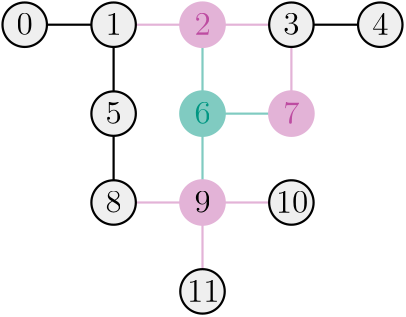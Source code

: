 <?xml version="1.0"?>
<!DOCTYPE ipe SYSTEM "ipe.dtd">
<ipe version="70005" creator="Ipe 7.1.4">
<info created="D:20150515180247" modified="D:20150519214542"/>
<ipestyle name="basic">
<symbol name="arrow/arc(spx)">
<path stroke="sym-stroke" fill="sym-stroke" pen="sym-pen">
0 0 m
-1 0.333 l
-1 -0.333 l
h
</path>
</symbol>
<symbol name="arrow/farc(spx)">
<path stroke="sym-stroke" fill="white" pen="sym-pen">
0 0 m
-1 0.333 l
-1 -0.333 l
h
</path>
</symbol>
<symbol name="mark/circle(sx)" transformations="translations">
<path fill="sym-stroke">
0.6 0 0 0.6 0 0 e
0.4 0 0 0.4 0 0 e
</path>
</symbol>
<symbol name="mark/disk(sx)" transformations="translations">
<path fill="sym-stroke">
0.6 0 0 0.6 0 0 e
</path>
</symbol>
<symbol name="mark/fdisk(sfx)" transformations="translations">
<group>
<path fill="sym-fill">
0.5 0 0 0.5 0 0 e
</path>
<path fill="sym-stroke" fillrule="eofill">
0.6 0 0 0.6 0 0 e
0.4 0 0 0.4 0 0 e
</path>
</group>
</symbol>
<symbol name="mark/box(sx)" transformations="translations">
<path fill="sym-stroke" fillrule="eofill">
-0.6 -0.6 m
0.6 -0.6 l
0.6 0.6 l
-0.6 0.6 l
h
-0.4 -0.4 m
0.4 -0.4 l
0.4 0.4 l
-0.4 0.4 l
h
</path>
</symbol>
<symbol name="mark/square(sx)" transformations="translations">
<path fill="sym-stroke">
-0.6 -0.6 m
0.6 -0.6 l
0.6 0.6 l
-0.6 0.6 l
h
</path>
</symbol>
<symbol name="mark/fsquare(sfx)" transformations="translations">
<group>
<path fill="sym-fill">
-0.5 -0.5 m
0.5 -0.5 l
0.5 0.5 l
-0.5 0.5 l
h
</path>
<path fill="sym-stroke" fillrule="eofill">
-0.6 -0.6 m
0.6 -0.6 l
0.6 0.6 l
-0.6 0.6 l
h
-0.4 -0.4 m
0.4 -0.4 l
0.4 0.4 l
-0.4 0.4 l
h
</path>
</group>
</symbol>
<symbol name="mark/cross(sx)" transformations="translations">
<group>
<path fill="sym-stroke">
-0.43 -0.57 m
0.57 0.43 l
0.43 0.57 l
-0.57 -0.43 l
h
</path>
<path fill="sym-stroke">
-0.43 0.57 m
0.57 -0.43 l
0.43 -0.57 l
-0.57 0.43 l
h
</path>
</group>
</symbol>
<symbol name="arrow/fnormal(spx)">
<path stroke="sym-stroke" fill="white" pen="sym-pen">
0 0 m
-1 0.333 l
-1 -0.333 l
h
</path>
</symbol>
<symbol name="arrow/pointed(spx)">
<path stroke="sym-stroke" fill="sym-stroke" pen="sym-pen">
0 0 m
-1 0.333 l
-0.8 0 l
-1 -0.333 l
h
</path>
</symbol>
<symbol name="arrow/fpointed(spx)">
<path stroke="sym-stroke" fill="white" pen="sym-pen">
0 0 m
-1 0.333 l
-0.8 0 l
-1 -0.333 l
h
</path>
</symbol>
<symbol name="arrow/linear(spx)">
<path stroke="sym-stroke" pen="sym-pen">
-1 0.333 m
0 0 l
-1 -0.333 l
</path>
</symbol>
<symbol name="arrow/fdouble(spx)">
<path stroke="sym-stroke" fill="white" pen="sym-pen">
0 0 m
-1 0.333 l
-1 -0.333 l
h
-1 0 m
-2 0.333 l
-2 -0.333 l
h
</path>
</symbol>
<symbol name="arrow/double(spx)">
<path stroke="sym-stroke" fill="sym-stroke" pen="sym-pen">
0 0 m
-1 0.333 l
-1 -0.333 l
h
-1 0 m
-2 0.333 l
-2 -0.333 l
h
</path>
</symbol>
<pen name="heavier" value="0.8"/>
<pen name="fat" value="1.2"/>
<pen name="ultrafat" value="2"/>
<symbolsize name="large" value="5"/>
<symbolsize name="small" value="2"/>
<symbolsize name="tiny" value="1.1"/>
<arrowsize name="large" value="10"/>
<arrowsize name="small" value="5"/>
<arrowsize name="tiny" value="3"/>
<color name="red" value="1 0 0"/>
<color name="green" value="0 1 0"/>
<color name="blue" value="0 0 1"/>
<color name="yellow" value="1 1 0"/>
<color name="orange" value="1 0.647 0"/>
<color name="gold" value="1 0.843 0"/>
<color name="purple" value="0.627 0.125 0.941"/>
<color name="gray" value="0.745"/>
<color name="brown" value="0.647 0.165 0.165"/>
<color name="navy" value="0 0 0.502"/>
<color name="pink" value="1 0.753 0.796"/>
<color name="seagreen" value="0.18 0.545 0.341"/>
<color name="turquoise" value="0.251 0.878 0.816"/>
<color name="violet" value="0.933 0.51 0.933"/>
<color name="darkblue" value="0 0 0.545"/>
<color name="darkcyan" value="0 0.545 0.545"/>
<color name="darkgray" value="0.663"/>
<color name="darkgreen" value="0 0.392 0"/>
<color name="darkmagenta" value="0.545 0 0.545"/>
<color name="darkorange" value="1 0.549 0"/>
<color name="darkred" value="0.545 0 0"/>
<color name="lightblue" value="0.678 0.847 0.902"/>
<color name="lightcyan" value="0.878 1 1"/>
<color name="lightgray" value="0.827"/>
<color name="lightgreen" value="0.565 0.933 0.565"/>
<color name="lightyellow" value="1 1 0.878"/>
<dashstyle name="dashed" value="[4] 0"/>
<dashstyle name="dotted" value="[1 3] 0"/>
<dashstyle name="dash dotted" value="[4 2 1 2] 0"/>
<dashstyle name="dash dot dotted" value="[4 2 1 2 1 2] 0"/>
<textsize name="large" value="\large"/>
<textsize name="Large" value="\Large"/>
<textsize name="LARGE" value="\LARGE"/>
<textsize name="huge" value="\huge"/>
<textsize name="Huge" value="\Huge"/>
<textsize name="small" value="\small"/>
<textsize name="footnote" value="\footnotesize"/>
<textsize name="tiny" value="\tiny"/>
<textstyle name="center" begin="\begin{center}" end="\end{center}"/>
<textstyle name="itemize" begin="\begin{itemize}" end="\end{itemize}"/>
<textstyle name="item" begin="\begin{itemize}\item{}" end="\end{itemize}"/>
<gridsize name="4 pts" value="4"/>
<gridsize name="8 pts (~3 mm)" value="8"/>
<gridsize name="16 pts (~6 mm)" value="16"/>
<gridsize name="32 pts (~12 mm)" value="32"/>
<gridsize name="10 pts (~3.5 mm)" value="10"/>
<gridsize name="20 pts (~7 mm)" value="20"/>
<gridsize name="14 pts (~5 mm)" value="14"/>
<gridsize name="28 pts (~10 mm)" value="28"/>
<gridsize name="56 pts (~20 mm)" value="56"/>
<anglesize name="90 deg" value="90"/>
<anglesize name="60 deg" value="60"/>
<anglesize name="45 deg" value="45"/>
<anglesize name="30 deg" value="30"/>
<anglesize name="22.5 deg" value="22.5"/>
<tiling name="falling" angle="-60" step="4" width="1"/>
<tiling name="rising" angle="30" step="4" width="1"/>
</ipestyle>
<ipestyle name="kitcolors">
<color name="KITwhite" value="1"/>
<color name="KITblack" value="0"/>
<color name="KITblack70" value="0.3"/>
<color name="KITblack50" value="0.5"/>
<color name="KITblack30" value="0.7"/>
<color name="KITblack15" value="0.85"/>
<color name="KITgreen" value="0 0.588 0.509"/>
<color name="KITgreen70" value="0.3 0.711 0.656"/>
<color name="KITgreen50" value="0.5 0.794 0.754"/>
<color name="KITgreen30" value="0.7 0.876 0.852"/>
<color name="KITgreen15" value="0.85 0.938 0.926"/>
<color name="KITblue" value="0.274 0.392 0.666"/>
<color name="KITblue70" value="0.492 0.574 0.766"/>
<color name="KITblue50" value="0.637 0.696 0.833"/>
<color name="KITblue30" value="0.782 0.817 0.9"/>
<color name="KITblue15" value="0.891 0.908 0.95"/>
<color name="KITred" value="0.627 0.117 0.156"/>
<color name="KITred70" value="0.739 0.382 0.409"/>
<color name="KITred50" value="0.813 0.558 0.578"/>
<color name="KITred30" value="0.888 0.735 0.747"/>
<color name="KITred15" value="0.944 0.867 0.873"/>
<color name="KITpalegreen" value="0.509 0.745 0.235"/>
<color name="KITpalegreen70" value="0.656 0.821 0.464"/>
<color name="KITpalegreen50" value="0.754 0.872 0.617"/>
<color name="KITpalegreen30" value="0.852 0.923 0.77"/>
<color name="KITpalegreen15" value="0.926 0.961 0.885"/>
<color name="KITyellow" value="0.98 0.901 0.078"/>
<color name="KITyellow70" value="0.986 0.931 0.354"/>
<color name="KITyellow50" value="0.99 0.95 0.539"/>
<color name="KITyellow30" value="0.994 0.97 0.723"/>
<color name="KITyellow15" value="0.997 0.985 0.861"/>
<color name="KITorange" value="0.862 0.627 0.117"/>
<color name="KITorange70" value="0.903 0.739 0.382"/>
<color name="KITorange50" value="0.931 0.813 0.558"/>
<color name="KITorange30" value="0.958 0.888 0.735"/>
<color name="KITorange15" value="0.979 0.944 0.867"/>
<color name="KITbrown" value="0.627 0.509 0.196"/>
<color name="KITbrown70" value="0.739 0.656 0.437"/>
<color name="KITbrown50" value="0.813 0.754 0.598"/>
<color name="KITbrown30" value="0.888 0.852 0.758"/>
<color name="KITbrown15" value="0.944 0.926 0.879"/>
<color name="KITlilac" value="0.627 0 0.47"/>
<color name="KITlilac70" value="0.739 0.3 0.629"/>
<color name="KITlilac50" value="0.813 0.5 0.735"/>
<color name="KITlilac30" value="0.888 0.7 0.841"/>
<color name="KITlilac15" value="0.944 0.85 0.92"/>
<color name="KITcyanblue" value="0.313 0.666 0.901"/>
<color name="KITcyanblue70" value="0.519 0.766 0.931"/>
<color name="KITcyanblue50" value="0.656 0.833 0.95"/>
<color name="KITcyanblue30" value="0.794 0.9 0.97"/>
<color name="KITcyanblue15" value="0.897 0.95 0.985"/>
<color name="KITseablue" value="0.196 0.313 0.549"/>
<color name="KITseablue70" value="0.437 0.519 0.684"/>
<color name="KITseablue50" value="0.598 0.656 0.774"/>
<color name="KITseablue30" value="0.758 0.794 0.864"/>
<color name="KITseablue15" value="0.879 0.897 0.932"/>
<color name="KITbrightred" value="1 0.176 0.353"/>
<color name="KITbrightblue" value="0 0.31 0.941"/>
<color name="KITbrightgreen" value="0 0.824 0.706"/>
</ipestyle>
<page>
<layer name="alpha"/>
<layer name="beta"/>
<layer name="gamma"/>
<view layers="alpha beta gamma" active="alpha"/>
<path layer="beta" stroke="KITblack" fill="KITblack15" pen="heavier">
32 824 m
48 824 l
</path>
<path stroke="KITlilac30" fill="KITlilac30" pen="heavier">
64 824 m
80 824 l
</path>
<path stroke="KITlilac30" fill="KITlilac30" pen="heavier">
96 824 m
112 824 l
</path>
<path stroke="KITlilac30" fill="KITlilac50" pen="heavier">
120 816 m
120 800 l
</path>
<path stroke="KITgreen50" fill="KITblack15" pen="heavier">
88 816 m
88 800 l
</path>
<path stroke="KITblack" fill="KITblack15" pen="heavier">
56 816 m
56 800 l
</path>
<path stroke="KITgreen50" fill="KITblack15" pen="heavier">
96 792 m
112 792 l
</path>
<path stroke="KITblack" fill="KITblack15" pen="heavier">
56 784 m
56 768 l
</path>
<path stroke="KITgreen50" fill="KITblack15" pen="heavier">
88 784 m
88 768 l
</path>
<path stroke="KITblack" fill="KITblack15" pen="heavier">
128 824 m
144 824 l
</path>
<path stroke="KITlilac30" fill="KITlilac30" pen="heavier">
88 752 m
88 736 l
</path>
<path stroke="KITlilac30" fill="KITlilac30" pen="heavier">
96 760 m
112 760 l
</path>
<path stroke="KITlilac30" fill="KITlilac30" pen="heavier">
64 760 m
80 760 l
</path>
<group layer="alpha">
<path stroke="KITlilac30" fill="KITlilac30" pen="heavier">
8 0 0 8 120 792 e
</path>
</group>
<path stroke="KITblack" fill="0.937" pen="heavier">
8 0 0 8 24 824 e
</path>
<path stroke="KITblack" fill="0.937" pen="heavier">
8 0 0 8 56 824 e
</path>
<path stroke="KITlilac30" fill="KITlilac30" pen="heavier">
8 0 0 8 88 824 e
</path>
<path stroke="KITblack" fill="0.937" pen="heavier">
8 0 0 8 120 824 e
</path>
<path stroke="KITblack" fill="0.937" pen="heavier">
8 0 0 8 152 824 e
</path>
<path stroke="KITblack" fill="0.937" pen="heavier">
8 0 0 8 56 792 e
</path>
<path stroke="KITblack" fill="0.937" pen="heavier">
8 0 0 8 120 760 e
</path>
<path stroke="KITlilac30" fill="KITlilac30" pen="heavier">
8 0 0 8 88 760 e
</path>
<path stroke="KITblack" fill="0.937" pen="heavier">
8 0 0 8 56 760 e
</path>
<path stroke="KITblack" fill="0.937" pen="heavier">
8 0 0 8 88 728 e
</path>
<path stroke="KITgreen50" fill="KITgreen50" pen="heavier">
8 0 0 8 88 792 e
</path>
<text layer="gamma" matrix="1 0 0 1 -2.92174 -3.61108" transformations="translations" pos="24 824" stroke="KITblack" type="label" width="5.853" height="7.704" depth="0" valign="baseline" size="large">0</text>
<text matrix="1 0 0 1 -2.92174 -3.61108" transformations="translations" pos="56 824" stroke="KITblack" type="label" width="5.853" height="7.704" depth="0" valign="baseline" size="large">1</text>
<text matrix="1 0 0 1 -2.92174 -3.61108" transformations="translations" pos="88 824" stroke="KITlilac70" type="label" width="5.853" height="7.704" depth="0" valign="baseline" size="large">2</text>
<text matrix="1 0 0 1 -2.92174 -3.61108" transformations="translations" pos="120 824" stroke="KITblack" type="label" width="5.853" height="7.704" depth="0" valign="baseline" size="large">3</text>
<text matrix="1 0 0 1 -2.92174 -3.61108" transformations="translations" pos="152 824" stroke="KITblack" type="label" width="5.853" height="7.704" depth="0" valign="baseline" size="large">4</text>
<text matrix="1 0 0 1 -2.92174 -3.61108" transformations="translations" pos="56 792" stroke="KITblack" type="label" width="5.853" height="7.704" depth="0" valign="baseline" size="large">5</text>
<text matrix="1 0 0 1 -2.92174 -3.61108" transformations="translations" pos="120 792" stroke="KITlilac70" type="label" width="5.853" height="7.704" depth="0" valign="baseline" size="large">7</text>
<text matrix="1 0 0 1 -2.92174 -3.61108" transformations="translations" pos="56 760" stroke="KITblack" type="label" width="5.853" height="7.704" depth="0" valign="baseline" size="large">8</text>
<text matrix="1 0 0 1 -2.92174 -3.61108" transformations="translations" pos="88 760" stroke="KITblack" type="label" width="5.853" height="7.704" depth="0" valign="baseline" size="large">9</text>
<text matrix="1 0 0 1 -5.61524 -3.69709" transformations="translations" pos="120 760" stroke="KITblack" type="label" width="11.706" height="7.704" depth="0" valign="baseline" size="large">10</text>
<text matrix="1 0 0 1 -5.61524 -3.69709" transformations="translations" pos="88 728" stroke="KITblack" type="label" width="11.706" height="7.704" depth="0" valign="baseline" size="large">11</text>
<text matrix="1 0 0 1 -2.92174 -3.61108" transformations="translations" pos="88 792" stroke="KITgreen" type="label" width="5.853" height="7.704" depth="0" valign="baseline" size="large">6</text>
</page>
</ipe>
